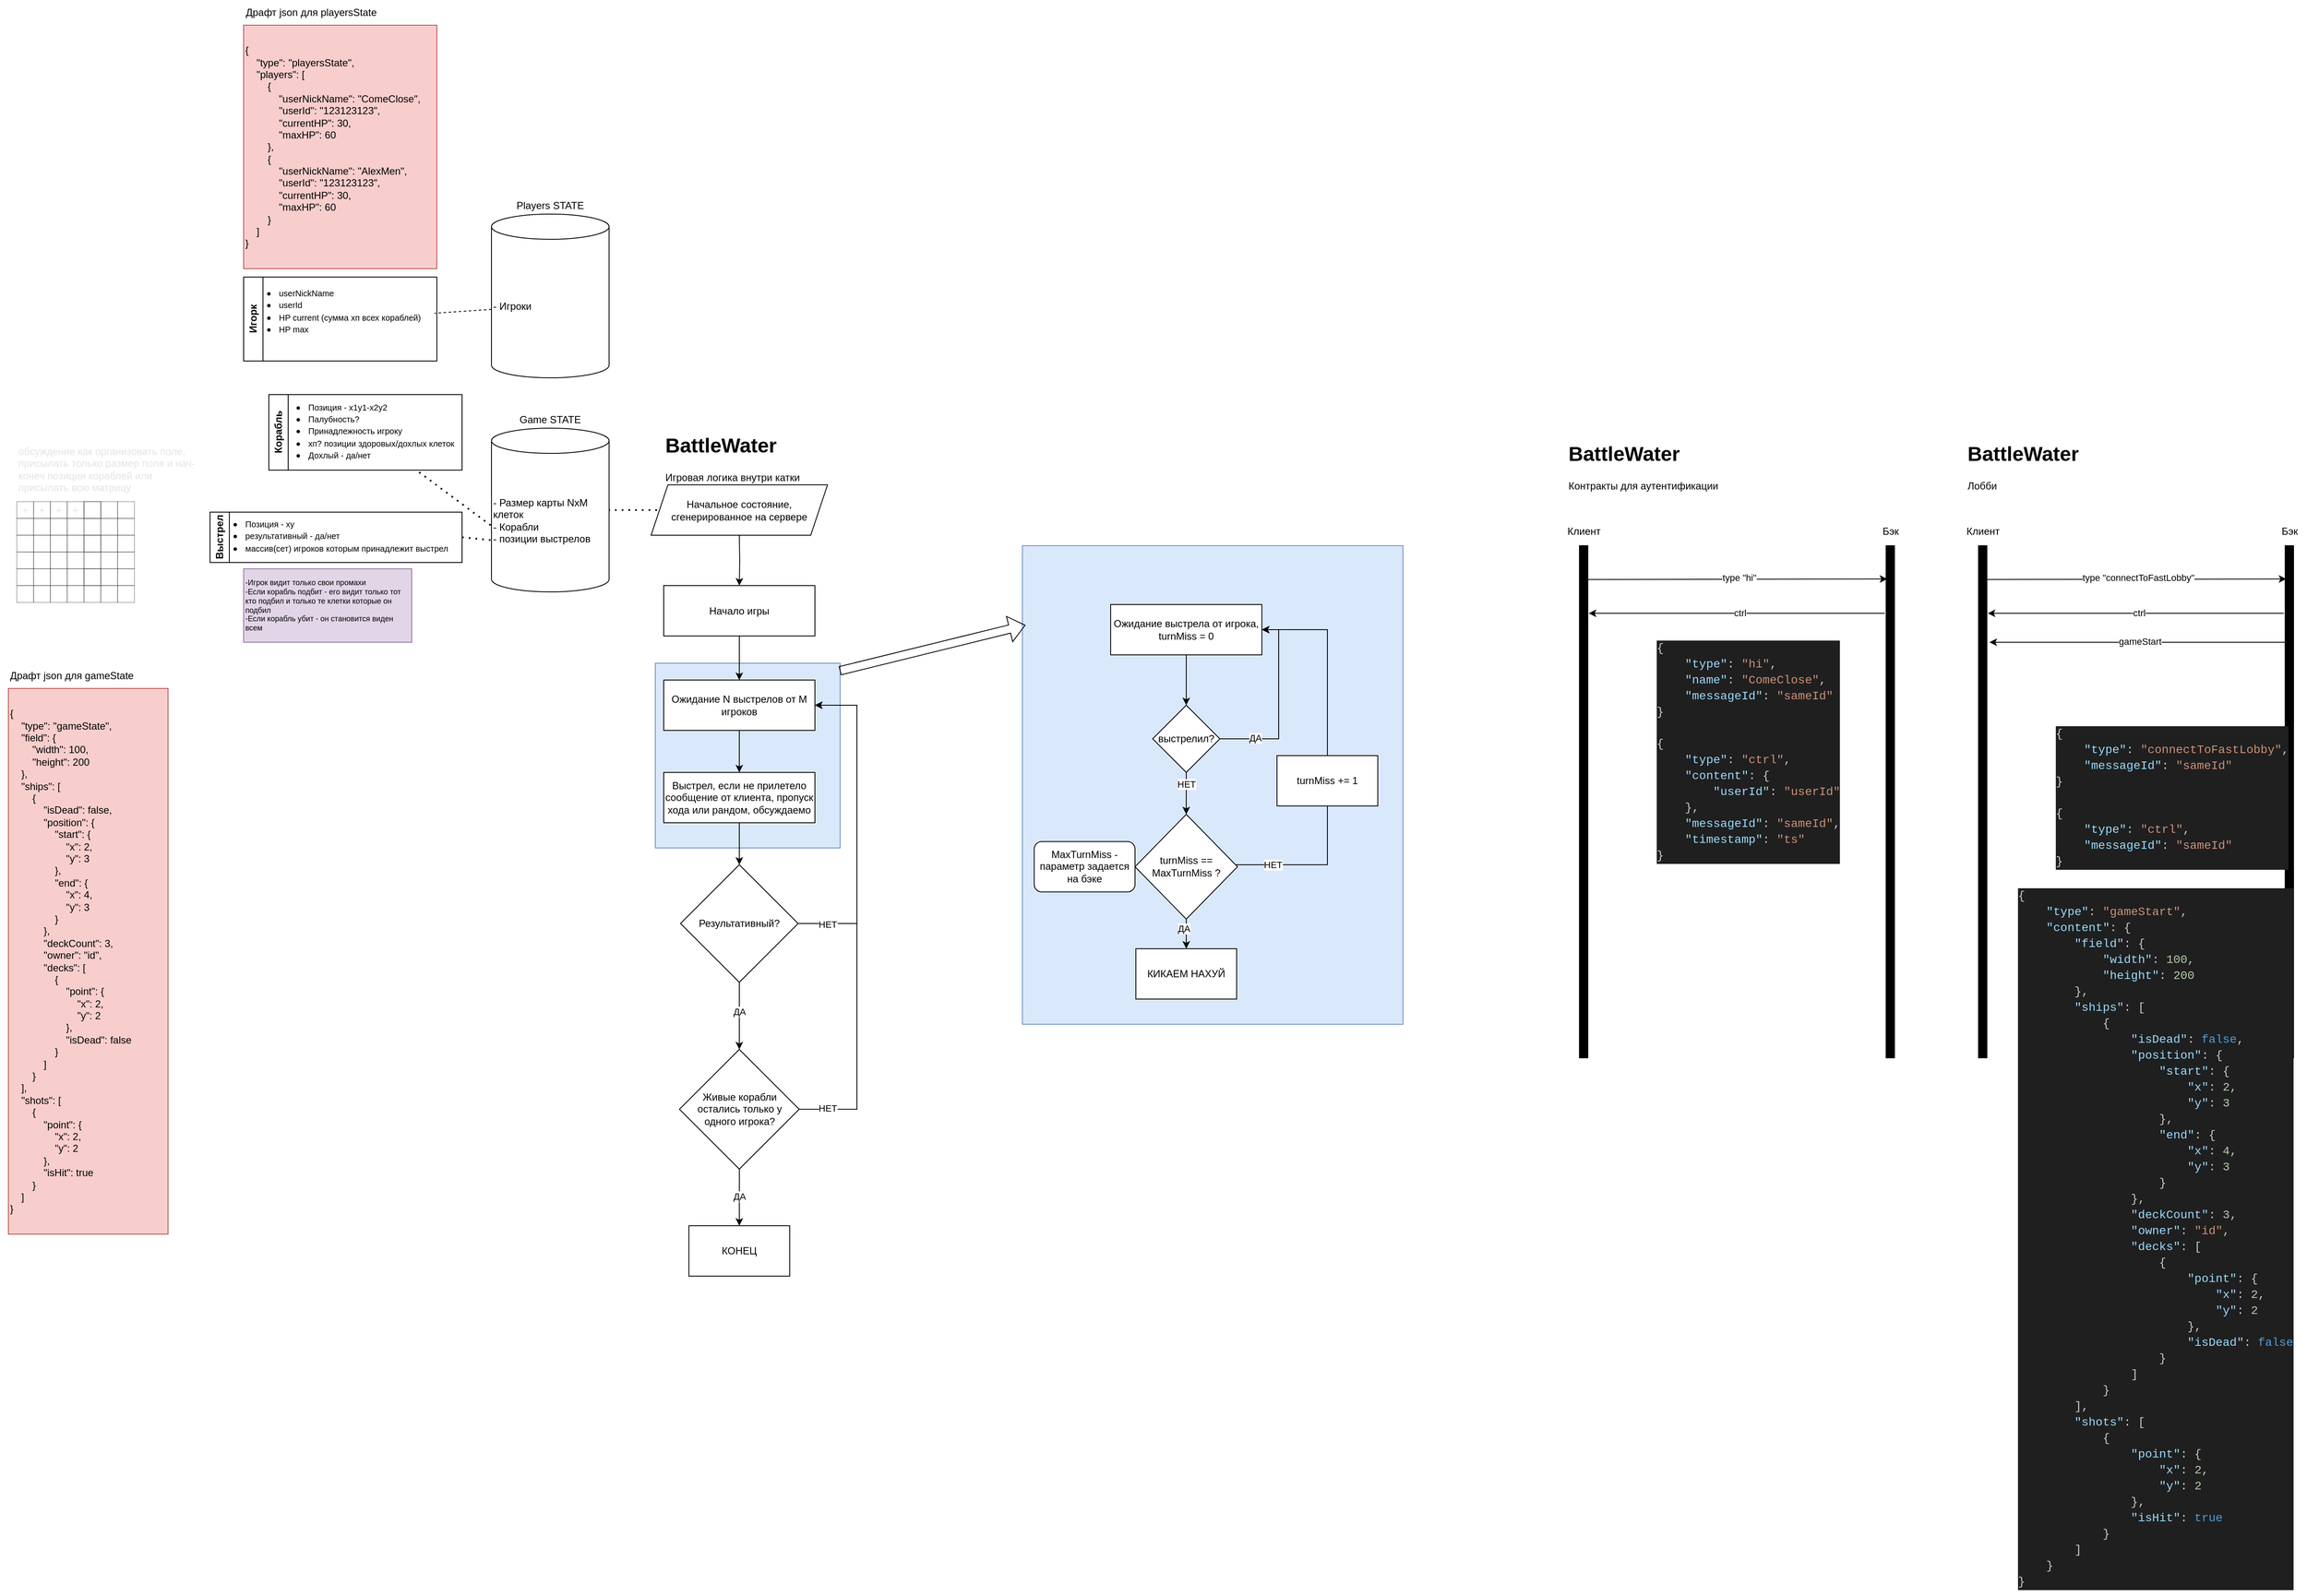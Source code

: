 <mxfile version="26.0.8">
  <diagram name="Страница — 1" id="KYhVzXA_JqChedGT6ZxI">
    <mxGraphModel dx="4128" dy="2407" grid="1" gridSize="10" guides="1" tooltips="1" connect="1" arrows="1" fold="1" page="1" pageScale="1" pageWidth="827" pageHeight="1169" math="0" shadow="0">
      <root>
        <mxCell id="0" />
        <mxCell id="1" parent="0" />
        <mxCell id="QbWSYiIUv1RwiBLjb3eN-40" value="" style="whiteSpace=wrap;html=1;aspect=fixed;fillColor=#dae8fc;strokeColor=#6c8ebf;" vertex="1" parent="1">
          <mxGeometry y="340" width="220" height="220" as="geometry" />
        </mxCell>
        <mxCell id="QbWSYiIUv1RwiBLjb3eN-12" style="edgeStyle=orthogonalEdgeStyle;rounded=0;orthogonalLoop=1;jettySize=auto;html=1;entryX=0.5;entryY=0;entryDx=0;entryDy=0;" edge="1" parent="1" target="QbWSYiIUv1RwiBLjb3eN-11">
          <mxGeometry relative="1" as="geometry">
            <mxPoint x="100" y="187.5" as="sourcePoint" />
          </mxGeometry>
        </mxCell>
        <mxCell id="PFv9AXi_Do-M4x5E7HLB-14" value="&lt;span style=&quot;background-color: transparent; color: light-dark(rgb(0, 0, 0), rgb(255, 255, 255));&quot;&gt;- Размер карты NxM клеток&lt;/span&gt;&lt;div&gt;- Корабли&lt;/div&gt;&lt;div&gt;- позиции выстрелов&lt;/div&gt;" style="shape=cylinder3;whiteSpace=wrap;html=1;boundedLbl=1;backgroundOutline=1;size=15;align=left;" parent="1" vertex="1">
          <mxGeometry x="-195" y="60" width="140" height="195" as="geometry" />
        </mxCell>
        <mxCell id="PFv9AXi_Do-M4x5E7HLB-15" value="" style="endArrow=none;dashed=1;html=1;dashPattern=1 3;strokeWidth=2;rounded=0;entryX=1;entryY=0.5;entryDx=0;entryDy=0;entryPerimeter=0;exitX=0;exitY=0.5;exitDx=0;exitDy=0;" parent="1" target="PFv9AXi_Do-M4x5E7HLB-14" edge="1">
          <mxGeometry width="50" height="50" relative="1" as="geometry">
            <mxPoint x="10" y="157.5" as="sourcePoint" />
            <mxPoint x="130" y="220" as="targetPoint" />
          </mxGeometry>
        </mxCell>
        <mxCell id="PFv9AXi_Do-M4x5E7HLB-16" value="+" style="rounded=0;whiteSpace=wrap;html=1;opacity=30;textOpacity=10;" parent="1" vertex="1">
          <mxGeometry x="-760" y="147.5" width="20" height="20" as="geometry" />
        </mxCell>
        <mxCell id="PFv9AXi_Do-M4x5E7HLB-17" value="+" style="rounded=0;whiteSpace=wrap;html=1;opacity=30;textOpacity=10;" parent="1" vertex="1">
          <mxGeometry x="-740" y="147.5" width="20" height="20" as="geometry" />
        </mxCell>
        <mxCell id="PFv9AXi_Do-M4x5E7HLB-18" value="+" style="rounded=0;whiteSpace=wrap;html=1;opacity=30;textOpacity=10;" parent="1" vertex="1">
          <mxGeometry x="-720" y="147.5" width="20" height="20" as="geometry" />
        </mxCell>
        <mxCell id="PFv9AXi_Do-M4x5E7HLB-19" value="+" style="rounded=0;whiteSpace=wrap;html=1;opacity=30;textOpacity=10;" parent="1" vertex="1">
          <mxGeometry x="-700" y="147.5" width="20" height="20" as="geometry" />
        </mxCell>
        <mxCell id="PFv9AXi_Do-M4x5E7HLB-20" value="" style="rounded=0;whiteSpace=wrap;html=1;opacity=30;textOpacity=10;" parent="1" vertex="1">
          <mxGeometry x="-680" y="147.5" width="20" height="20" as="geometry" />
        </mxCell>
        <mxCell id="PFv9AXi_Do-M4x5E7HLB-21" value="" style="rounded=0;whiteSpace=wrap;html=1;opacity=30;textOpacity=10;" parent="1" vertex="1">
          <mxGeometry x="-760" y="167.5" width="20" height="20" as="geometry" />
        </mxCell>
        <mxCell id="PFv9AXi_Do-M4x5E7HLB-22" value="" style="rounded=0;whiteSpace=wrap;html=1;opacity=30;textOpacity=10;" parent="1" vertex="1">
          <mxGeometry x="-740" y="167.5" width="20" height="20" as="geometry" />
        </mxCell>
        <mxCell id="PFv9AXi_Do-M4x5E7HLB-23" value="" style="rounded=0;whiteSpace=wrap;html=1;opacity=30;textOpacity=10;" parent="1" vertex="1">
          <mxGeometry x="-720" y="167.5" width="20" height="20" as="geometry" />
        </mxCell>
        <mxCell id="PFv9AXi_Do-M4x5E7HLB-24" value="" style="rounded=0;whiteSpace=wrap;html=1;opacity=30;textOpacity=10;" parent="1" vertex="1">
          <mxGeometry x="-700" y="167.5" width="20" height="20" as="geometry" />
        </mxCell>
        <mxCell id="PFv9AXi_Do-M4x5E7HLB-25" value="" style="rounded=0;whiteSpace=wrap;html=1;opacity=30;textOpacity=10;" parent="1" vertex="1">
          <mxGeometry x="-680" y="167.5" width="20" height="20" as="geometry" />
        </mxCell>
        <mxCell id="PFv9AXi_Do-M4x5E7HLB-26" value="" style="rounded=0;whiteSpace=wrap;html=1;opacity=30;textOpacity=10;" parent="1" vertex="1">
          <mxGeometry x="-660" y="147.5" width="20" height="20" as="geometry" />
        </mxCell>
        <mxCell id="PFv9AXi_Do-M4x5E7HLB-27" value="" style="rounded=0;whiteSpace=wrap;html=1;opacity=30;textOpacity=10;" parent="1" vertex="1">
          <mxGeometry x="-660" y="167.5" width="20" height="20" as="geometry" />
        </mxCell>
        <mxCell id="PFv9AXi_Do-M4x5E7HLB-28" value="" style="rounded=0;whiteSpace=wrap;html=1;opacity=30;textOpacity=10;" parent="1" vertex="1">
          <mxGeometry x="-640" y="147.5" width="20" height="20" as="geometry" />
        </mxCell>
        <mxCell id="PFv9AXi_Do-M4x5E7HLB-29" value="" style="rounded=0;whiteSpace=wrap;html=1;opacity=30;textOpacity=10;" parent="1" vertex="1">
          <mxGeometry x="-640" y="167.5" width="20" height="20" as="geometry" />
        </mxCell>
        <mxCell id="PFv9AXi_Do-M4x5E7HLB-30" value="" style="rounded=0;whiteSpace=wrap;html=1;opacity=30;textOpacity=10;" parent="1" vertex="1">
          <mxGeometry x="-680" y="147.5" width="20" height="20" as="geometry" />
        </mxCell>
        <mxCell id="PFv9AXi_Do-M4x5E7HLB-31" value="обсуждение как организовать поле, присылать только размер поля и нач-конеч позиции кораблей или присылать всю матрицу" style="text;html=1;align=left;verticalAlign=middle;whiteSpace=wrap;rounded=0;opacity=30;textOpacity=10;" parent="1" vertex="1">
          <mxGeometry x="-760" y="70" width="220" height="77.5" as="geometry" />
        </mxCell>
        <mxCell id="PFv9AXi_Do-M4x5E7HLB-32" value="" style="rounded=0;whiteSpace=wrap;html=1;opacity=30;textOpacity=10;" parent="1" vertex="1">
          <mxGeometry x="-760" y="187.5" width="20" height="20" as="geometry" />
        </mxCell>
        <mxCell id="PFv9AXi_Do-M4x5E7HLB-33" value="" style="rounded=0;whiteSpace=wrap;html=1;opacity=30;textOpacity=10;" parent="1" vertex="1">
          <mxGeometry x="-740" y="187.5" width="20" height="20" as="geometry" />
        </mxCell>
        <mxCell id="PFv9AXi_Do-M4x5E7HLB-34" value="" style="rounded=0;whiteSpace=wrap;html=1;opacity=30;textOpacity=10;" parent="1" vertex="1">
          <mxGeometry x="-720" y="187.5" width="20" height="20" as="geometry" />
        </mxCell>
        <mxCell id="PFv9AXi_Do-M4x5E7HLB-35" value="" style="rounded=0;whiteSpace=wrap;html=1;opacity=30;textOpacity=10;" parent="1" vertex="1">
          <mxGeometry x="-700" y="187.5" width="20" height="20" as="geometry" />
        </mxCell>
        <mxCell id="PFv9AXi_Do-M4x5E7HLB-36" value="" style="rounded=0;whiteSpace=wrap;html=1;opacity=30;textOpacity=10;" parent="1" vertex="1">
          <mxGeometry x="-680" y="187.5" width="20" height="20" as="geometry" />
        </mxCell>
        <mxCell id="PFv9AXi_Do-M4x5E7HLB-37" value="" style="rounded=0;whiteSpace=wrap;html=1;opacity=30;textOpacity=10;" parent="1" vertex="1">
          <mxGeometry x="-760" y="207.5" width="20" height="20" as="geometry" />
        </mxCell>
        <mxCell id="PFv9AXi_Do-M4x5E7HLB-38" value="" style="rounded=0;whiteSpace=wrap;html=1;opacity=30;textOpacity=10;" parent="1" vertex="1">
          <mxGeometry x="-740" y="207.5" width="20" height="20" as="geometry" />
        </mxCell>
        <mxCell id="PFv9AXi_Do-M4x5E7HLB-39" value="" style="rounded=0;whiteSpace=wrap;html=1;opacity=30;textOpacity=10;" parent="1" vertex="1">
          <mxGeometry x="-720" y="207.5" width="20" height="20" as="geometry" />
        </mxCell>
        <mxCell id="PFv9AXi_Do-M4x5E7HLB-40" value="" style="rounded=0;whiteSpace=wrap;html=1;opacity=30;textOpacity=10;" parent="1" vertex="1">
          <mxGeometry x="-700" y="207.5" width="20" height="20" as="geometry" />
        </mxCell>
        <mxCell id="PFv9AXi_Do-M4x5E7HLB-41" value="" style="rounded=0;whiteSpace=wrap;html=1;opacity=30;textOpacity=10;" parent="1" vertex="1">
          <mxGeometry x="-680" y="207.5" width="20" height="20" as="geometry" />
        </mxCell>
        <mxCell id="PFv9AXi_Do-M4x5E7HLB-42" value="" style="rounded=0;whiteSpace=wrap;html=1;opacity=30;textOpacity=10;" parent="1" vertex="1">
          <mxGeometry x="-660" y="187.5" width="20" height="20" as="geometry" />
        </mxCell>
        <mxCell id="PFv9AXi_Do-M4x5E7HLB-43" value="" style="rounded=0;whiteSpace=wrap;html=1;opacity=30;textOpacity=10;" parent="1" vertex="1">
          <mxGeometry x="-660" y="207.5" width="20" height="20" as="geometry" />
        </mxCell>
        <mxCell id="PFv9AXi_Do-M4x5E7HLB-44" value="" style="rounded=0;whiteSpace=wrap;html=1;opacity=30;textOpacity=10;" parent="1" vertex="1">
          <mxGeometry x="-640" y="187.5" width="20" height="20" as="geometry" />
        </mxCell>
        <mxCell id="PFv9AXi_Do-M4x5E7HLB-45" value="" style="rounded=0;whiteSpace=wrap;html=1;opacity=30;textOpacity=10;" parent="1" vertex="1">
          <mxGeometry x="-640" y="207.5" width="20" height="20" as="geometry" />
        </mxCell>
        <mxCell id="PFv9AXi_Do-M4x5E7HLB-46" value="" style="rounded=0;whiteSpace=wrap;html=1;opacity=30;textOpacity=10;" parent="1" vertex="1">
          <mxGeometry x="-680" y="187.5" width="20" height="20" as="geometry" />
        </mxCell>
        <mxCell id="PFv9AXi_Do-M4x5E7HLB-47" value="" style="rounded=0;whiteSpace=wrap;html=1;opacity=30;textOpacity=10;" parent="1" vertex="1">
          <mxGeometry x="-760" y="227.5" width="20" height="20" as="geometry" />
        </mxCell>
        <mxCell id="PFv9AXi_Do-M4x5E7HLB-48" value="" style="rounded=0;whiteSpace=wrap;html=1;opacity=30;textOpacity=10;" parent="1" vertex="1">
          <mxGeometry x="-740" y="227.5" width="20" height="20" as="geometry" />
        </mxCell>
        <mxCell id="PFv9AXi_Do-M4x5E7HLB-49" value="" style="rounded=0;whiteSpace=wrap;html=1;opacity=30;textOpacity=10;" parent="1" vertex="1">
          <mxGeometry x="-720" y="227.5" width="20" height="20" as="geometry" />
        </mxCell>
        <mxCell id="PFv9AXi_Do-M4x5E7HLB-50" value="" style="rounded=0;whiteSpace=wrap;html=1;opacity=30;textOpacity=10;" parent="1" vertex="1">
          <mxGeometry x="-700" y="227.5" width="20" height="20" as="geometry" />
        </mxCell>
        <mxCell id="PFv9AXi_Do-M4x5E7HLB-51" value="" style="rounded=0;whiteSpace=wrap;html=1;opacity=30;textOpacity=10;" parent="1" vertex="1">
          <mxGeometry x="-680" y="227.5" width="20" height="20" as="geometry" />
        </mxCell>
        <mxCell id="PFv9AXi_Do-M4x5E7HLB-52" value="" style="rounded=0;whiteSpace=wrap;html=1;opacity=30;textOpacity=10;" parent="1" vertex="1">
          <mxGeometry x="-760" y="247.5" width="20" height="20" as="geometry" />
        </mxCell>
        <mxCell id="PFv9AXi_Do-M4x5E7HLB-53" value="" style="rounded=0;whiteSpace=wrap;html=1;opacity=30;textOpacity=10;" parent="1" vertex="1">
          <mxGeometry x="-740" y="247.5" width="20" height="20" as="geometry" />
        </mxCell>
        <mxCell id="PFv9AXi_Do-M4x5E7HLB-54" value="" style="rounded=0;whiteSpace=wrap;html=1;opacity=30;textOpacity=10;" parent="1" vertex="1">
          <mxGeometry x="-720" y="247.5" width="20" height="20" as="geometry" />
        </mxCell>
        <mxCell id="PFv9AXi_Do-M4x5E7HLB-55" value="" style="rounded=0;whiteSpace=wrap;html=1;opacity=30;textOpacity=10;" parent="1" vertex="1">
          <mxGeometry x="-700" y="247.5" width="20" height="20" as="geometry" />
        </mxCell>
        <mxCell id="PFv9AXi_Do-M4x5E7HLB-56" value="" style="rounded=0;whiteSpace=wrap;html=1;opacity=30;textOpacity=10;" parent="1" vertex="1">
          <mxGeometry x="-680" y="247.5" width="20" height="20" as="geometry" />
        </mxCell>
        <mxCell id="PFv9AXi_Do-M4x5E7HLB-57" value="" style="rounded=0;whiteSpace=wrap;html=1;opacity=30;textOpacity=10;" parent="1" vertex="1">
          <mxGeometry x="-660" y="227.5" width="20" height="20" as="geometry" />
        </mxCell>
        <mxCell id="PFv9AXi_Do-M4x5E7HLB-58" value="" style="rounded=0;whiteSpace=wrap;html=1;opacity=30;textOpacity=10;" parent="1" vertex="1">
          <mxGeometry x="-660" y="247.5" width="20" height="20" as="geometry" />
        </mxCell>
        <mxCell id="PFv9AXi_Do-M4x5E7HLB-59" value="" style="rounded=0;whiteSpace=wrap;html=1;opacity=30;textOpacity=10;" parent="1" vertex="1">
          <mxGeometry x="-640" y="227.5" width="20" height="20" as="geometry" />
        </mxCell>
        <mxCell id="PFv9AXi_Do-M4x5E7HLB-60" value="" style="rounded=0;whiteSpace=wrap;html=1;opacity=30;textOpacity=10;" parent="1" vertex="1">
          <mxGeometry x="-640" y="247.5" width="20" height="20" as="geometry" />
        </mxCell>
        <mxCell id="PFv9AXi_Do-M4x5E7HLB-61" value="" style="rounded=0;whiteSpace=wrap;html=1;opacity=30;textOpacity=10;" parent="1" vertex="1">
          <mxGeometry x="-680" y="227.5" width="20" height="20" as="geometry" />
        </mxCell>
        <mxCell id="PFv9AXi_Do-M4x5E7HLB-63" value="Game STATE" style="text;html=1;align=center;verticalAlign=middle;whiteSpace=wrap;rounded=0;" parent="1" vertex="1">
          <mxGeometry x="-190" y="30" width="130" height="40" as="geometry" />
        </mxCell>
        <mxCell id="PFv9AXi_Do-M4x5E7HLB-64" value="" style="endArrow=none;dashed=1;html=1;dashPattern=1 3;strokeWidth=2;rounded=0;exitX=-0.007;exitY=0.593;exitDx=0;exitDy=0;exitPerimeter=0;" parent="1" source="PFv9AXi_Do-M4x5E7HLB-14" target="PFv9AXi_Do-M4x5E7HLB-65" edge="1">
          <mxGeometry width="50" height="50" relative="1" as="geometry">
            <mxPoint x="-200" y="180" as="sourcePoint" />
            <mxPoint x="-260" y="185" as="targetPoint" />
          </mxGeometry>
        </mxCell>
        <mxCell id="PFv9AXi_Do-M4x5E7HLB-65" value="Корабль" style="swimlane;horizontal=0;whiteSpace=wrap;html=1;" parent="1" vertex="1">
          <mxGeometry x="-460" y="20" width="230" height="90" as="geometry">
            <mxRectangle x="-490" y="50" width="40" height="80" as="alternateBounds" />
          </mxGeometry>
        </mxCell>
        <mxCell id="PFv9AXi_Do-M4x5E7HLB-66" value="&lt;ul&gt;&lt;li&gt;&lt;font style=&quot;font-size: 10px;&quot;&gt;Позиция - x1y1-x2y2&lt;/font&gt;&lt;/li&gt;&lt;li style=&quot;&quot;&gt;&lt;font style=&quot;font-size: 10px;&quot;&gt;Палубность?&lt;/font&gt;&lt;/li&gt;&lt;li style=&quot;&quot;&gt;&lt;font style=&quot;font-size: 10px;&quot;&gt;Принадлежность игроку&lt;/font&gt;&lt;/li&gt;&lt;li style=&quot;&quot;&gt;&lt;font style=&quot;font-size: 10px;&quot;&gt;хп? позиции здоровых/дохлых клеток&lt;/font&gt;&lt;/li&gt;&lt;li style=&quot;&quot;&gt;&lt;span style=&quot;font-size: 10px;&quot;&gt;Дохлый - да/нет&lt;/span&gt;&lt;/li&gt;&lt;/ul&gt;" style="text;html=1;align=left;verticalAlign=middle;resizable=0;points=[];autosize=1;strokeColor=none;fillColor=none;" parent="PFv9AXi_Do-M4x5E7HLB-65" vertex="1">
          <mxGeometry x="5" y="-12.5" width="240" height="110" as="geometry" />
        </mxCell>
        <mxCell id="PFv9AXi_Do-M4x5E7HLB-68" value="Выстрел" style="swimlane;horizontal=0;whiteSpace=wrap;html=1;" parent="1" vertex="1">
          <mxGeometry x="-530" y="160" width="300" height="60" as="geometry">
            <mxRectangle x="-490" y="160" width="40" height="80" as="alternateBounds" />
          </mxGeometry>
        </mxCell>
        <mxCell id="PFv9AXi_Do-M4x5E7HLB-69" value="&lt;ul&gt;&lt;li&gt;&lt;font style=&quot;font-size: 10px;&quot;&gt;Позиция - xy&lt;/font&gt;&lt;/li&gt;&lt;li style=&quot;&quot;&gt;&lt;span style=&quot;font-size: 10px;&quot;&gt;результативный - да/нет&lt;/span&gt;&lt;/li&gt;&lt;li style=&quot;&quot;&gt;&lt;span style=&quot;font-size: 10px;&quot;&gt;массив(сет) игроков которым принадлежит выстрел&lt;/span&gt;&lt;/li&gt;&lt;/ul&gt;" style="text;html=1;align=left;verticalAlign=middle;resizable=0;points=[];autosize=1;strokeColor=none;fillColor=none;" parent="PFv9AXi_Do-M4x5E7HLB-68" vertex="1">
          <mxGeometry y="-12.5" width="300" height="80" as="geometry" />
        </mxCell>
        <mxCell id="PFv9AXi_Do-M4x5E7HLB-70" value="" style="endArrow=none;dashed=1;html=1;dashPattern=1 3;strokeWidth=2;rounded=0;entryX=0.015;entryY=0.685;entryDx=0;entryDy=0;entryPerimeter=0;exitX=1;exitY=0.5;exitDx=0;exitDy=0;" parent="1" source="PFv9AXi_Do-M4x5E7HLB-68" target="PFv9AXi_Do-M4x5E7HLB-14" edge="1">
          <mxGeometry width="50" height="50" relative="1" as="geometry">
            <mxPoint x="-60" y="330" as="sourcePoint" />
            <mxPoint x="-10" y="280" as="targetPoint" />
          </mxGeometry>
        </mxCell>
        <mxCell id="PFv9AXi_Do-M4x5E7HLB-71" value="-Игрок видит только свои промахи&lt;div&gt;-Если корабль подбит - его видит только тот кто подбил и только те клетки которые он подбил&lt;/div&gt;&lt;div&gt;-Если корабль убит - он становится виден всем&lt;/div&gt;" style="text;html=1;align=left;verticalAlign=middle;whiteSpace=wrap;rounded=0;fontSize=9;fillColor=#e1d5e7;strokeColor=#9673a6;" parent="1" vertex="1">
          <mxGeometry x="-490" y="227.5" width="200" height="87.5" as="geometry" />
        </mxCell>
        <mxCell id="PFv9AXi_Do-M4x5E7HLB-73" value="&lt;div&gt;{&lt;/div&gt;&lt;div&gt;&amp;nbsp; &amp;nbsp; &quot;type&quot;: &quot;gameState&quot;,&lt;/div&gt;&lt;div&gt;&amp;nbsp; &amp;nbsp; &quot;field&quot;: {&lt;/div&gt;&lt;div&gt;&amp;nbsp; &amp;nbsp; &amp;nbsp; &amp;nbsp; &quot;width&quot;: 100,&lt;/div&gt;&lt;div&gt;&amp;nbsp; &amp;nbsp; &amp;nbsp; &amp;nbsp; &quot;height&quot;: 200&lt;/div&gt;&lt;div&gt;&amp;nbsp; &amp;nbsp; },&lt;/div&gt;&lt;div&gt;&amp;nbsp; &amp;nbsp; &quot;ships&quot;: [&lt;/div&gt;&lt;div&gt;&amp;nbsp; &amp;nbsp; &amp;nbsp; &amp;nbsp; {&lt;/div&gt;&lt;div&gt;&amp;nbsp; &amp;nbsp; &amp;nbsp; &amp;nbsp; &amp;nbsp; &amp;nbsp; &quot;isDead&quot;: false,&lt;/div&gt;&lt;div&gt;&amp;nbsp; &amp;nbsp; &amp;nbsp; &amp;nbsp; &amp;nbsp; &amp;nbsp; &quot;position&quot;: {&lt;/div&gt;&lt;div&gt;&amp;nbsp; &amp;nbsp; &amp;nbsp; &amp;nbsp; &amp;nbsp; &amp;nbsp; &amp;nbsp; &amp;nbsp; &quot;start&quot;: {&lt;/div&gt;&lt;div&gt;&amp;nbsp; &amp;nbsp; &amp;nbsp; &amp;nbsp; &amp;nbsp; &amp;nbsp; &amp;nbsp; &amp;nbsp; &amp;nbsp; &amp;nbsp; &quot;x&quot;: 2,&lt;/div&gt;&lt;div&gt;&amp;nbsp; &amp;nbsp; &amp;nbsp; &amp;nbsp; &amp;nbsp; &amp;nbsp; &amp;nbsp; &amp;nbsp; &amp;nbsp; &amp;nbsp; &quot;y&quot;: 3&lt;/div&gt;&lt;div&gt;&amp;nbsp; &amp;nbsp; &amp;nbsp; &amp;nbsp; &amp;nbsp; &amp;nbsp; &amp;nbsp; &amp;nbsp; },&lt;/div&gt;&lt;div&gt;&amp;nbsp; &amp;nbsp; &amp;nbsp; &amp;nbsp; &amp;nbsp; &amp;nbsp; &amp;nbsp; &amp;nbsp; &quot;end&quot;: {&lt;/div&gt;&lt;div&gt;&amp;nbsp; &amp;nbsp; &amp;nbsp; &amp;nbsp; &amp;nbsp; &amp;nbsp; &amp;nbsp; &amp;nbsp; &amp;nbsp; &amp;nbsp; &quot;x&quot;: 4,&lt;/div&gt;&lt;div&gt;&amp;nbsp; &amp;nbsp; &amp;nbsp; &amp;nbsp; &amp;nbsp; &amp;nbsp; &amp;nbsp; &amp;nbsp; &amp;nbsp; &amp;nbsp; &quot;y&quot;: 3&lt;/div&gt;&lt;div&gt;&amp;nbsp; &amp;nbsp; &amp;nbsp; &amp;nbsp; &amp;nbsp; &amp;nbsp; &amp;nbsp; &amp;nbsp; }&lt;/div&gt;&lt;div&gt;&amp;nbsp; &amp;nbsp; &amp;nbsp; &amp;nbsp; &amp;nbsp; &amp;nbsp; },&lt;/div&gt;&lt;div&gt;&amp;nbsp; &amp;nbsp; &amp;nbsp; &amp;nbsp; &amp;nbsp; &amp;nbsp; &quot;deckCount&quot;: 3,&lt;/div&gt;&lt;div&gt;&amp;nbsp; &amp;nbsp; &amp;nbsp; &amp;nbsp; &amp;nbsp; &amp;nbsp; &quot;owner&quot;: &quot;id&quot;,&lt;/div&gt;&lt;div&gt;&amp;nbsp; &amp;nbsp; &amp;nbsp; &amp;nbsp; &amp;nbsp; &amp;nbsp; &quot;decks&quot;: [&lt;/div&gt;&lt;div&gt;&amp;nbsp; &amp;nbsp; &amp;nbsp; &amp;nbsp; &amp;nbsp; &amp;nbsp; &amp;nbsp; &amp;nbsp; {&lt;/div&gt;&lt;div&gt;&amp;nbsp; &amp;nbsp; &amp;nbsp; &amp;nbsp; &amp;nbsp; &amp;nbsp; &amp;nbsp; &amp;nbsp; &amp;nbsp; &amp;nbsp; &quot;point&quot;: {&lt;/div&gt;&lt;div&gt;&amp;nbsp; &amp;nbsp; &amp;nbsp; &amp;nbsp; &amp;nbsp; &amp;nbsp; &amp;nbsp; &amp;nbsp; &amp;nbsp; &amp;nbsp; &amp;nbsp; &amp;nbsp; &quot;x&quot;: 2,&lt;/div&gt;&lt;div&gt;&amp;nbsp; &amp;nbsp; &amp;nbsp; &amp;nbsp; &amp;nbsp; &amp;nbsp; &amp;nbsp; &amp;nbsp; &amp;nbsp; &amp;nbsp; &amp;nbsp; &amp;nbsp; &quot;y&quot;: 2&lt;/div&gt;&lt;div&gt;&amp;nbsp; &amp;nbsp; &amp;nbsp; &amp;nbsp; &amp;nbsp; &amp;nbsp; &amp;nbsp; &amp;nbsp; &amp;nbsp; &amp;nbsp; },&lt;/div&gt;&lt;div&gt;&amp;nbsp; &amp;nbsp; &amp;nbsp; &amp;nbsp; &amp;nbsp; &amp;nbsp; &amp;nbsp; &amp;nbsp; &amp;nbsp; &amp;nbsp; &quot;isDead&quot;: false&lt;/div&gt;&lt;div&gt;&amp;nbsp; &amp;nbsp; &amp;nbsp; &amp;nbsp; &amp;nbsp; &amp;nbsp; &amp;nbsp; &amp;nbsp; }&lt;/div&gt;&lt;div&gt;&amp;nbsp; &amp;nbsp; &amp;nbsp; &amp;nbsp; &amp;nbsp; &amp;nbsp; ]&lt;/div&gt;&lt;div&gt;&amp;nbsp; &amp;nbsp; &amp;nbsp; &amp;nbsp; }&lt;/div&gt;&lt;div&gt;&amp;nbsp; &amp;nbsp; ],&lt;/div&gt;&lt;div&gt;&amp;nbsp; &amp;nbsp; &quot;shots&quot;: [&lt;/div&gt;&lt;div&gt;&amp;nbsp; &amp;nbsp; &amp;nbsp; &amp;nbsp; {&lt;/div&gt;&lt;div&gt;&amp;nbsp; &amp;nbsp; &amp;nbsp; &amp;nbsp; &amp;nbsp; &amp;nbsp; &quot;point&quot;: {&lt;/div&gt;&lt;div&gt;&amp;nbsp; &amp;nbsp; &amp;nbsp; &amp;nbsp; &amp;nbsp; &amp;nbsp; &amp;nbsp; &amp;nbsp; &quot;x&quot;: 2,&lt;/div&gt;&lt;div&gt;&amp;nbsp; &amp;nbsp; &amp;nbsp; &amp;nbsp; &amp;nbsp; &amp;nbsp; &amp;nbsp; &amp;nbsp; &quot;y&quot;: 2&lt;/div&gt;&lt;div&gt;&amp;nbsp; &amp;nbsp; &amp;nbsp; &amp;nbsp; &amp;nbsp; &amp;nbsp; },&lt;/div&gt;&lt;div&gt;&amp;nbsp; &amp;nbsp; &amp;nbsp; &amp;nbsp; &amp;nbsp; &amp;nbsp; &quot;isHit&quot;: true&lt;/div&gt;&lt;div&gt;&amp;nbsp; &amp;nbsp; &amp;nbsp; &amp;nbsp; }&lt;/div&gt;&lt;div&gt;&amp;nbsp; &amp;nbsp; ]&lt;/div&gt;&lt;div&gt;}&lt;/div&gt;" style="text;html=1;align=left;verticalAlign=middle;whiteSpace=wrap;rounded=0;fillColor=#f8cecc;strokeColor=#b85450;" parent="1" vertex="1">
          <mxGeometry x="-770" y="370" width="190" height="650" as="geometry" />
        </mxCell>
        <mxCell id="PFv9AXi_Do-M4x5E7HLB-74" value="Драфт json для gameState" style="text;html=1;align=center;verticalAlign=middle;resizable=0;points=[];autosize=1;strokeColor=none;fillColor=none;" parent="1" vertex="1">
          <mxGeometry x="-780" y="340" width="170" height="30" as="geometry" />
        </mxCell>
        <mxCell id="PFv9AXi_Do-M4x5E7HLB-75" value="&lt;h1 style=&quot;margin-top: 0px;&quot;&gt;BattleWater&lt;/h1&gt;&lt;p&gt;Игровая логика внутри катки&lt;/p&gt;" style="text;html=1;whiteSpace=wrap;overflow=hidden;rounded=0;" parent="1" vertex="1">
          <mxGeometry x="10" y="60" width="180" height="70" as="geometry" />
        </mxCell>
        <mxCell id="QbWSYiIUv1RwiBLjb3eN-1" value="- Игроки" style="shape=cylinder3;whiteSpace=wrap;html=1;boundedLbl=1;backgroundOutline=1;size=15;align=left;" vertex="1" parent="1">
          <mxGeometry x="-195" y="-195" width="140" height="195" as="geometry" />
        </mxCell>
        <mxCell id="QbWSYiIUv1RwiBLjb3eN-2" value="Players STATE" style="text;html=1;align=center;verticalAlign=middle;whiteSpace=wrap;rounded=0;" vertex="1" parent="1">
          <mxGeometry x="-190" y="-225" width="130" height="40" as="geometry" />
        </mxCell>
        <mxCell id="QbWSYiIUv1RwiBLjb3eN-4" value="Игорк" style="swimlane;horizontal=0;whiteSpace=wrap;html=1;" vertex="1" parent="1">
          <mxGeometry x="-490" y="-120" width="230" height="100" as="geometry">
            <mxRectangle x="-490" y="50" width="40" height="80" as="alternateBounds" />
          </mxGeometry>
        </mxCell>
        <mxCell id="QbWSYiIUv1RwiBLjb3eN-5" value="&lt;ul&gt;&lt;li&gt;&lt;span style=&quot;font-size: 10px;&quot;&gt;userNickName&lt;/span&gt;&lt;/li&gt;&lt;li style=&quot;&quot;&gt;&lt;span style=&quot;font-size: 10px;&quot;&gt;userId&lt;/span&gt;&lt;/li&gt;&lt;li&gt;&lt;span style=&quot;font-size: 10px;&quot;&gt;HP current (сумма хп всех кораблей)&lt;/span&gt;&lt;/li&gt;&lt;li&gt;&lt;span style=&quot;font-size: 10px;&quot;&gt;HP max&lt;/span&gt;&lt;/li&gt;&lt;/ul&gt;" style="text;html=1;align=left;verticalAlign=middle;resizable=0;points=[];autosize=1;strokeColor=none;fillColor=none;" vertex="1" parent="QbWSYiIUv1RwiBLjb3eN-4">
          <mxGeometry y="-10" width="230" height="100" as="geometry" />
        </mxCell>
        <mxCell id="QbWSYiIUv1RwiBLjb3eN-7" value="" style="endArrow=none;dashed=1;html=1;rounded=0;exitX=-0.001;exitY=0.582;exitDx=0;exitDy=0;exitPerimeter=0;entryX=0.988;entryY=0.531;entryDx=0;entryDy=0;entryPerimeter=0;" edge="1" parent="1" source="QbWSYiIUv1RwiBLjb3eN-1" target="QbWSYiIUv1RwiBLjb3eN-5">
          <mxGeometry width="50" height="50" relative="1" as="geometry">
            <mxPoint x="-280" y="-50" as="sourcePoint" />
            <mxPoint x="-230" y="-100" as="targetPoint" />
          </mxGeometry>
        </mxCell>
        <mxCell id="QbWSYiIUv1RwiBLjb3eN-9" value="&lt;div&gt;{&lt;/div&gt;&lt;div&gt;&amp;nbsp; &amp;nbsp; &quot;type&quot;: &quot;playersState&quot;,&lt;/div&gt;&lt;div&gt;&amp;nbsp; &amp;nbsp; &quot;players&quot;: [&lt;/div&gt;&lt;div&gt;&amp;nbsp; &amp;nbsp; &amp;nbsp; &amp;nbsp; {&lt;/div&gt;&lt;div&gt;&amp;nbsp; &amp;nbsp; &amp;nbsp; &amp;nbsp; &amp;nbsp; &amp;nbsp; &quot;userNickName&quot;: &quot;ComeClose&quot;,&lt;/div&gt;&lt;div&gt;&amp;nbsp; &amp;nbsp; &amp;nbsp; &amp;nbsp; &amp;nbsp; &amp;nbsp; &quot;userId&quot;: &quot;123123123&quot;,&lt;/div&gt;&lt;div&gt;&amp;nbsp; &amp;nbsp; &amp;nbsp; &amp;nbsp; &amp;nbsp; &amp;nbsp; &quot;currentHP&quot;: 30,&lt;/div&gt;&lt;div&gt;&amp;nbsp; &amp;nbsp; &amp;nbsp; &amp;nbsp; &amp;nbsp; &amp;nbsp; &quot;maxHP&quot;: 60&lt;/div&gt;&lt;div&gt;&amp;nbsp; &amp;nbsp; &amp;nbsp; &amp;nbsp; },&lt;/div&gt;&lt;div&gt;&amp;nbsp; &amp;nbsp; &amp;nbsp; &amp;nbsp; {&lt;/div&gt;&lt;div&gt;&amp;nbsp; &amp;nbsp; &amp;nbsp; &amp;nbsp; &amp;nbsp; &amp;nbsp; &quot;userNickName&quot;: &quot;AlexMen&quot;,&lt;/div&gt;&lt;div&gt;&amp;nbsp; &amp;nbsp; &amp;nbsp; &amp;nbsp; &amp;nbsp; &amp;nbsp; &quot;userId&quot;: &quot;123123123&quot;,&lt;/div&gt;&lt;div&gt;&amp;nbsp; &amp;nbsp; &amp;nbsp; &amp;nbsp; &amp;nbsp; &amp;nbsp; &quot;currentHP&quot;: 30,&lt;/div&gt;&lt;div&gt;&amp;nbsp; &amp;nbsp; &amp;nbsp; &amp;nbsp; &amp;nbsp; &amp;nbsp; &quot;maxHP&quot;: 60&lt;/div&gt;&lt;div&gt;&amp;nbsp; &amp;nbsp; &amp;nbsp; &amp;nbsp; }&lt;/div&gt;&lt;div&gt;&amp;nbsp; &amp;nbsp; ]&lt;/div&gt;&lt;div&gt;}&lt;/div&gt;" style="text;html=1;align=left;verticalAlign=middle;whiteSpace=wrap;rounded=0;fillColor=#f8cecc;strokeColor=#b85450;" vertex="1" parent="1">
          <mxGeometry x="-490" y="-420" width="230" height="290" as="geometry" />
        </mxCell>
        <mxCell id="QbWSYiIUv1RwiBLjb3eN-10" value="Драфт json для playersState" style="text;html=1;align=center;verticalAlign=middle;resizable=0;points=[];autosize=1;strokeColor=none;fillColor=none;" vertex="1" parent="1">
          <mxGeometry x="-500" y="-450" width="180" height="30" as="geometry" />
        </mxCell>
        <mxCell id="QbWSYiIUv1RwiBLjb3eN-14" style="edgeStyle=orthogonalEdgeStyle;rounded=0;orthogonalLoop=1;jettySize=auto;html=1;entryX=0.5;entryY=0;entryDx=0;entryDy=0;" edge="1" parent="1" source="QbWSYiIUv1RwiBLjb3eN-11">
          <mxGeometry relative="1" as="geometry">
            <mxPoint x="100" y="360" as="targetPoint" />
          </mxGeometry>
        </mxCell>
        <mxCell id="QbWSYiIUv1RwiBLjb3eN-11" value="Начало игры" style="rounded=0;whiteSpace=wrap;html=1;" vertex="1" parent="1">
          <mxGeometry x="10" y="247.5" width="180" height="60" as="geometry" />
        </mxCell>
        <mxCell id="QbWSYiIUv1RwiBLjb3eN-18" style="edgeStyle=orthogonalEdgeStyle;rounded=0;orthogonalLoop=1;jettySize=auto;html=1;" edge="1" parent="1" source="QbWSYiIUv1RwiBLjb3eN-15" target="QbWSYiIUv1RwiBLjb3eN-17">
          <mxGeometry relative="1" as="geometry" />
        </mxCell>
        <mxCell id="QbWSYiIUv1RwiBLjb3eN-15" value="Ожидание N выстрелов от M игроков" style="rounded=0;whiteSpace=wrap;html=1;" vertex="1" parent="1">
          <mxGeometry x="10" y="360" width="180" height="60" as="geometry" />
        </mxCell>
        <mxCell id="QbWSYiIUv1RwiBLjb3eN-21" style="edgeStyle=orthogonalEdgeStyle;rounded=0;orthogonalLoop=1;jettySize=auto;html=1;" edge="1" parent="1" source="QbWSYiIUv1RwiBLjb3eN-22">
          <mxGeometry relative="1" as="geometry">
            <mxPoint x="100" y="690" as="targetPoint" />
          </mxGeometry>
        </mxCell>
        <mxCell id="QbWSYiIUv1RwiBLjb3eN-17" value="Выстрел, если не прилетело сообщение от клиента, пропуск хода или рандом, обсуждаемо" style="rounded=0;whiteSpace=wrap;html=1;" vertex="1" parent="1">
          <mxGeometry x="10" y="470" width="180" height="60" as="geometry" />
        </mxCell>
        <mxCell id="QbWSYiIUv1RwiBLjb3eN-23" style="edgeStyle=orthogonalEdgeStyle;rounded=0;orthogonalLoop=1;jettySize=auto;html=1;entryX=1;entryY=0.5;entryDx=0;entryDy=0;exitX=1;exitY=0.5;exitDx=0;exitDy=0;" edge="1" parent="1" source="QbWSYiIUv1RwiBLjb3eN-22">
          <mxGeometry relative="1" as="geometry">
            <mxPoint x="190" y="390" as="targetPoint" />
            <Array as="points">
              <mxPoint x="240" y="650" />
              <mxPoint x="240" y="390" />
            </Array>
          </mxGeometry>
        </mxCell>
        <mxCell id="QbWSYiIUv1RwiBLjb3eN-24" value="НЕТ" style="edgeLabel;html=1;align=center;verticalAlign=middle;resizable=0;points=[];" vertex="1" connectable="0" parent="QbWSYiIUv1RwiBLjb3eN-23">
          <mxGeometry x="0.38" y="-2" relative="1" as="geometry">
            <mxPoint x="-37" y="193" as="offset" />
          </mxGeometry>
        </mxCell>
        <mxCell id="QbWSYiIUv1RwiBLjb3eN-26" style="edgeStyle=orthogonalEdgeStyle;rounded=0;orthogonalLoop=1;jettySize=auto;html=1;exitX=0.5;exitY=1;exitDx=0;exitDy=0;" edge="1" parent="1" source="QbWSYiIUv1RwiBLjb3eN-22">
          <mxGeometry relative="1" as="geometry">
            <mxPoint x="100" y="800" as="targetPoint" />
          </mxGeometry>
        </mxCell>
        <mxCell id="QbWSYiIUv1RwiBLjb3eN-27" value="ДА" style="edgeLabel;html=1;align=center;verticalAlign=middle;resizable=0;points=[];" vertex="1" connectable="0" parent="QbWSYiIUv1RwiBLjb3eN-26">
          <mxGeometry x="-0.295" relative="1" as="geometry">
            <mxPoint y="6" as="offset" />
          </mxGeometry>
        </mxCell>
        <mxCell id="QbWSYiIUv1RwiBLjb3eN-30" style="edgeStyle=orthogonalEdgeStyle;rounded=0;orthogonalLoop=1;jettySize=auto;html=1;exitX=1;exitY=0.5;exitDx=0;exitDy=0;entryX=1;entryY=0.5;entryDx=0;entryDy=0;" edge="1" parent="1" source="QbWSYiIUv1RwiBLjb3eN-29">
          <mxGeometry relative="1" as="geometry">
            <mxPoint x="190" y="390" as="targetPoint" />
            <Array as="points">
              <mxPoint x="240" y="871" />
              <mxPoint x="240" y="390" />
            </Array>
          </mxGeometry>
        </mxCell>
        <mxCell id="QbWSYiIUv1RwiBLjb3eN-31" value="НЕТ" style="edgeLabel;html=1;align=center;verticalAlign=middle;resizable=0;points=[];" vertex="1" connectable="0" parent="QbWSYiIUv1RwiBLjb3eN-30">
          <mxGeometry x="-0.674" relative="1" as="geometry">
            <mxPoint x="-35" y="28" as="offset" />
          </mxGeometry>
        </mxCell>
        <mxCell id="QbWSYiIUv1RwiBLjb3eN-33" style="edgeStyle=orthogonalEdgeStyle;rounded=0;orthogonalLoop=1;jettySize=auto;html=1;" edge="1" parent="1" source="QbWSYiIUv1RwiBLjb3eN-29">
          <mxGeometry relative="1" as="geometry">
            <mxPoint x="100" y="1010" as="targetPoint" />
          </mxGeometry>
        </mxCell>
        <mxCell id="QbWSYiIUv1RwiBLjb3eN-34" value="ДА" style="edgeLabel;html=1;align=center;verticalAlign=middle;resizable=0;points=[];" vertex="1" connectable="0" parent="QbWSYiIUv1RwiBLjb3eN-33">
          <mxGeometry x="-0.049" relative="1" as="geometry">
            <mxPoint as="offset" />
          </mxGeometry>
        </mxCell>
        <mxCell id="QbWSYiIUv1RwiBLjb3eN-29" value="Живые корабли остались только у одного игрока?" style="rhombus;whiteSpace=wrap;html=1;" vertex="1" parent="1">
          <mxGeometry x="28.75" y="800" width="142.5" height="142.5" as="geometry" />
        </mxCell>
        <mxCell id="QbWSYiIUv1RwiBLjb3eN-32" value="КОНЕЦ" style="rounded=0;whiteSpace=wrap;html=1;" vertex="1" parent="1">
          <mxGeometry x="40" y="1010" width="120" height="60" as="geometry" />
        </mxCell>
        <mxCell id="QbWSYiIUv1RwiBLjb3eN-35" value="Начальное состояние, сгенерированное на сервере" style="shape=parallelogram;perimeter=parallelogramPerimeter;whiteSpace=wrap;html=1;fixedSize=1;" vertex="1" parent="1">
          <mxGeometry x="-5" y="127.5" width="210" height="60" as="geometry" />
        </mxCell>
        <mxCell id="QbWSYiIUv1RwiBLjb3eN-37" value="" style="edgeStyle=orthogonalEdgeStyle;rounded=0;orthogonalLoop=1;jettySize=auto;html=1;" edge="1" parent="1" source="QbWSYiIUv1RwiBLjb3eN-17" target="QbWSYiIUv1RwiBLjb3eN-22">
          <mxGeometry relative="1" as="geometry">
            <mxPoint x="100" y="530" as="sourcePoint" />
            <mxPoint x="100" y="690" as="targetPoint" />
          </mxGeometry>
        </mxCell>
        <mxCell id="QbWSYiIUv1RwiBLjb3eN-22" value="Результативный?" style="rhombus;whiteSpace=wrap;html=1;" vertex="1" parent="1">
          <mxGeometry x="30" y="580" width="140" height="140" as="geometry" />
        </mxCell>
        <mxCell id="QbWSYiIUv1RwiBLjb3eN-43" value="" style="rounded=0;whiteSpace=wrap;html=1;fillColor=#dae8fc;strokeColor=#6c8ebf;" vertex="1" parent="1">
          <mxGeometry x="437" y="200" width="453" height="570" as="geometry" />
        </mxCell>
        <mxCell id="QbWSYiIUv1RwiBLjb3eN-44" value="" style="shape=flexArrow;endArrow=classic;html=1;rounded=0;entryX=0.008;entryY=0.166;entryDx=0;entryDy=0;entryPerimeter=0;exitX=0.998;exitY=0.041;exitDx=0;exitDy=0;exitPerimeter=0;" edge="1" parent="1" source="QbWSYiIUv1RwiBLjb3eN-40" target="QbWSYiIUv1RwiBLjb3eN-43">
          <mxGeometry width="50" height="50" relative="1" as="geometry">
            <mxPoint x="150" y="540" as="sourcePoint" />
            <mxPoint x="200" y="490" as="targetPoint" />
          </mxGeometry>
        </mxCell>
        <mxCell id="QbWSYiIUv1RwiBLjb3eN-47" style="edgeStyle=orthogonalEdgeStyle;rounded=0;orthogonalLoop=1;jettySize=auto;html=1;" edge="1" parent="1" source="QbWSYiIUv1RwiBLjb3eN-45" target="QbWSYiIUv1RwiBLjb3eN-46">
          <mxGeometry relative="1" as="geometry" />
        </mxCell>
        <mxCell id="QbWSYiIUv1RwiBLjb3eN-45" value="Ожидание выстрела от игрока,&lt;div&gt;turnMiss = 0&lt;/div&gt;" style="rounded=0;whiteSpace=wrap;html=1;" vertex="1" parent="1">
          <mxGeometry x="542" y="270" width="180" height="60" as="geometry" />
        </mxCell>
        <mxCell id="QbWSYiIUv1RwiBLjb3eN-52" style="edgeStyle=orthogonalEdgeStyle;rounded=0;orthogonalLoop=1;jettySize=auto;html=1;" edge="1" parent="1" source="QbWSYiIUv1RwiBLjb3eN-46" target="QbWSYiIUv1RwiBLjb3eN-49">
          <mxGeometry relative="1" as="geometry" />
        </mxCell>
        <mxCell id="QbWSYiIUv1RwiBLjb3eN-60" value="НЕТ" style="edgeLabel;html=1;align=center;verticalAlign=middle;resizable=0;points=[];" vertex="1" connectable="0" parent="QbWSYiIUv1RwiBLjb3eN-52">
          <mxGeometry x="-0.448" relative="1" as="geometry">
            <mxPoint as="offset" />
          </mxGeometry>
        </mxCell>
        <mxCell id="QbWSYiIUv1RwiBLjb3eN-56" style="edgeStyle=orthogonalEdgeStyle;rounded=0;orthogonalLoop=1;jettySize=auto;html=1;entryX=1;entryY=0.5;entryDx=0;entryDy=0;" edge="1" parent="1" source="QbWSYiIUv1RwiBLjb3eN-46" target="QbWSYiIUv1RwiBLjb3eN-45">
          <mxGeometry relative="1" as="geometry">
            <Array as="points">
              <mxPoint x="742" y="430" />
              <mxPoint x="742" y="300" />
            </Array>
          </mxGeometry>
        </mxCell>
        <mxCell id="QbWSYiIUv1RwiBLjb3eN-57" value="ДА" style="edgeLabel;html=1;align=center;verticalAlign=middle;resizable=0;points=[];" vertex="1" connectable="0" parent="QbWSYiIUv1RwiBLjb3eN-56">
          <mxGeometry x="-0.624" y="1" relative="1" as="geometry">
            <mxPoint as="offset" />
          </mxGeometry>
        </mxCell>
        <mxCell id="QbWSYiIUv1RwiBLjb3eN-46" value="выстрелил?" style="rhombus;whiteSpace=wrap;html=1;" vertex="1" parent="1">
          <mxGeometry x="592" y="390" width="80" height="80" as="geometry" />
        </mxCell>
        <mxCell id="QbWSYiIUv1RwiBLjb3eN-54" style="edgeStyle=orthogonalEdgeStyle;rounded=0;orthogonalLoop=1;jettySize=auto;html=1;" edge="1" parent="1" source="QbWSYiIUv1RwiBLjb3eN-49" target="QbWSYiIUv1RwiBLjb3eN-53">
          <mxGeometry relative="1" as="geometry" />
        </mxCell>
        <mxCell id="QbWSYiIUv1RwiBLjb3eN-61" value="ДА" style="edgeLabel;html=1;align=center;verticalAlign=middle;resizable=0;points=[];" vertex="1" connectable="0" parent="QbWSYiIUv1RwiBLjb3eN-54">
          <mxGeometry x="-0.533" y="-3" relative="1" as="geometry">
            <mxPoint as="offset" />
          </mxGeometry>
        </mxCell>
        <mxCell id="QbWSYiIUv1RwiBLjb3eN-58" style="edgeStyle=orthogonalEdgeStyle;rounded=0;orthogonalLoop=1;jettySize=auto;html=1;entryX=1;entryY=0.5;entryDx=0;entryDy=0;" edge="1" parent="1" source="QbWSYiIUv1RwiBLjb3eN-49" target="QbWSYiIUv1RwiBLjb3eN-45">
          <mxGeometry relative="1" as="geometry">
            <Array as="points">
              <mxPoint x="800" y="580" />
              <mxPoint x="800" y="300" />
            </Array>
          </mxGeometry>
        </mxCell>
        <mxCell id="QbWSYiIUv1RwiBLjb3eN-59" value="НЕТ" style="edgeLabel;html=1;align=center;verticalAlign=middle;resizable=0;points=[];" vertex="1" connectable="0" parent="QbWSYiIUv1RwiBLjb3eN-58">
          <mxGeometry x="-0.787" relative="1" as="geometry">
            <mxPoint x="-6" as="offset" />
          </mxGeometry>
        </mxCell>
        <mxCell id="QbWSYiIUv1RwiBLjb3eN-49" value="turnMiss == MaxTurnMiss ?" style="rhombus;whiteSpace=wrap;html=1;" vertex="1" parent="1">
          <mxGeometry x="571" y="520" width="122" height="124.77" as="geometry" />
        </mxCell>
        <mxCell id="QbWSYiIUv1RwiBLjb3eN-50" value="MaxTurnMiss - параметр задается на бэке" style="rounded=1;whiteSpace=wrap;html=1;" vertex="1" parent="1">
          <mxGeometry x="451" y="552.38" width="120" height="60" as="geometry" />
        </mxCell>
        <mxCell id="QbWSYiIUv1RwiBLjb3eN-53" value="КИКАЕМ НАХУЙ" style="rounded=0;whiteSpace=wrap;html=1;" vertex="1" parent="1">
          <mxGeometry x="572" y="680" width="120" height="60" as="geometry" />
        </mxCell>
        <mxCell id="QbWSYiIUv1RwiBLjb3eN-63" value="turnMiss += 1" style="rounded=0;whiteSpace=wrap;html=1;" vertex="1" parent="1">
          <mxGeometry x="740" y="450" width="120" height="60" as="geometry" />
        </mxCell>
        <mxCell id="QbWSYiIUv1RwiBLjb3eN-66" value="&lt;h1 style=&quot;margin-top: 0px;&quot;&gt;BattleWater&lt;/h1&gt;&lt;p&gt;Контракты для аутентификации&lt;/p&gt;" style="text;html=1;whiteSpace=wrap;overflow=hidden;rounded=0;" vertex="1" parent="1">
          <mxGeometry x="1085" y="70" width="200" height="70" as="geometry" />
        </mxCell>
        <mxCell id="QbWSYiIUv1RwiBLjb3eN-68" value="" style="rounded=0;whiteSpace=wrap;html=1;fillColor=#000000;" vertex="1" parent="1">
          <mxGeometry x="1100" y="200" width="10" height="610" as="geometry" />
        </mxCell>
        <mxCell id="QbWSYiIUv1RwiBLjb3eN-69" value="Клиент" style="text;html=1;align=center;verticalAlign=middle;resizable=0;points=[];autosize=1;strokeColor=none;fillColor=none;" vertex="1" parent="1">
          <mxGeometry x="1075" y="167.5" width="60" height="30" as="geometry" />
        </mxCell>
        <mxCell id="QbWSYiIUv1RwiBLjb3eN-72" value="" style="rounded=0;whiteSpace=wrap;html=1;fillColor=#000000;" vertex="1" parent="1">
          <mxGeometry x="1465" y="200" width="10" height="610" as="geometry" />
        </mxCell>
        <mxCell id="QbWSYiIUv1RwiBLjb3eN-73" value="Бэк" style="text;html=1;align=center;verticalAlign=middle;resizable=0;points=[];autosize=1;strokeColor=none;fillColor=none;" vertex="1" parent="1">
          <mxGeometry x="1450" y="167.5" width="40" height="30" as="geometry" />
        </mxCell>
        <mxCell id="QbWSYiIUv1RwiBLjb3eN-74" value="" style="endArrow=classic;html=1;rounded=0;entryX=0.137;entryY=0.065;entryDx=0;entryDy=0;entryPerimeter=0;exitX=1;exitY=0.066;exitDx=0;exitDy=0;exitPerimeter=0;" edge="1" parent="1" source="QbWSYiIUv1RwiBLjb3eN-68" target="QbWSYiIUv1RwiBLjb3eN-72">
          <mxGeometry width="50" height="50" relative="1" as="geometry">
            <mxPoint x="780" y="480" as="sourcePoint" />
            <mxPoint x="830" y="430" as="targetPoint" />
          </mxGeometry>
        </mxCell>
        <mxCell id="QbWSYiIUv1RwiBLjb3eN-75" value="type &quot;hi&quot;" style="edgeLabel;html=1;align=center;verticalAlign=middle;resizable=0;points=[];" vertex="1" connectable="0" parent="QbWSYiIUv1RwiBLjb3eN-74">
          <mxGeometry x="0.049" relative="1" as="geometry">
            <mxPoint x="-7" y="-2" as="offset" />
          </mxGeometry>
        </mxCell>
        <mxCell id="QbWSYiIUv1RwiBLjb3eN-78" value="" style="endArrow=classic;html=1;rounded=0;exitX=-0.16;exitY=0.132;exitDx=0;exitDy=0;exitPerimeter=0;entryX=1.102;entryY=0.132;entryDx=0;entryDy=0;entryPerimeter=0;" edge="1" parent="1" source="QbWSYiIUv1RwiBLjb3eN-72" target="QbWSYiIUv1RwiBLjb3eN-68">
          <mxGeometry width="50" height="50" relative="1" as="geometry">
            <mxPoint x="1120" y="390" as="sourcePoint" />
            <mxPoint x="1170" y="340" as="targetPoint" />
          </mxGeometry>
        </mxCell>
        <mxCell id="QbWSYiIUv1RwiBLjb3eN-79" value="ctrl" style="edgeLabel;html=1;align=center;verticalAlign=middle;resizable=0;points=[];" vertex="1" connectable="0" parent="QbWSYiIUv1RwiBLjb3eN-78">
          <mxGeometry x="-0.109" y="-1" relative="1" as="geometry">
            <mxPoint x="-16" as="offset" />
          </mxGeometry>
        </mxCell>
        <mxCell id="QbWSYiIUv1RwiBLjb3eN-80" value="&lt;div style=&quot;background-color: rgb(31, 31, 31); line-height: 19px; white-space-collapse: preserve; font-size: 14px; font-family: Consolas, &amp;quot;Courier New&amp;quot;, monospace; color: rgb(204, 204, 204);&quot;&gt;&lt;div&gt;{&lt;/div&gt;&lt;div&gt;&amp;nbsp; &amp;nbsp; &lt;span style=&quot;color: #9cdcfe;&quot;&gt;&quot;type&quot;&lt;/span&gt;: &lt;span style=&quot;color: #ce9178;&quot;&gt;&quot;hi&quot;&lt;/span&gt;,&lt;/div&gt;&lt;div&gt;&amp;nbsp; &amp;nbsp; &lt;span style=&quot;color: #9cdcfe;&quot;&gt;&quot;name&quot;&lt;/span&gt;: &lt;span style=&quot;color: #ce9178;&quot;&gt;&quot;ComeClose&quot;&lt;/span&gt;,&lt;/div&gt;&lt;div&gt;&amp;nbsp; &amp;nbsp; &lt;span style=&quot;color: #9cdcfe;&quot;&gt;&quot;messageId&quot;&lt;/span&gt;: &lt;span style=&quot;color: #ce9178;&quot;&gt;&quot;sameId&quot;&lt;/span&gt;&lt;/div&gt;&lt;div&gt;}&lt;/div&gt;&lt;br&gt;&lt;div&gt;{&lt;/div&gt;&lt;div&gt;&amp;nbsp; &amp;nbsp; &lt;span style=&quot;color: #9cdcfe;&quot;&gt;&quot;type&quot;&lt;/span&gt;: &lt;span style=&quot;color: #ce9178;&quot;&gt;&quot;ctrl&quot;&lt;/span&gt;,&lt;/div&gt;&lt;div&gt;&amp;nbsp; &amp;nbsp; &lt;span style=&quot;color: #9cdcfe;&quot;&gt;&quot;content&quot;&lt;/span&gt;: {&lt;/div&gt;&lt;div&gt;&amp;nbsp; &amp;nbsp; &amp;nbsp; &amp;nbsp; &lt;span style=&quot;color: #9cdcfe;&quot;&gt;&quot;userId&quot;&lt;/span&gt;: &lt;span style=&quot;color: #ce9178;&quot;&gt;&quot;userId&quot;&lt;/span&gt;&lt;/div&gt;&lt;div&gt;&amp;nbsp; &amp;nbsp; },&lt;/div&gt;&lt;div&gt;&amp;nbsp; &amp;nbsp; &lt;span style=&quot;color: #9cdcfe;&quot;&gt;&quot;messageId&quot;&lt;/span&gt;: &lt;span style=&quot;color: #ce9178;&quot;&gt;&quot;sameId&quot;&lt;/span&gt;,&lt;/div&gt;&lt;div&gt;&amp;nbsp; &amp;nbsp; &lt;span style=&quot;color: #9cdcfe;&quot;&gt;&quot;timestamp&quot;&lt;/span&gt;: &lt;span style=&quot;color: #ce9178;&quot;&gt;&quot;ts&quot;&lt;/span&gt;&lt;/div&gt;&lt;div&gt;}&lt;/div&gt;&lt;/div&gt;" style="text;html=1;align=left;verticalAlign=middle;resizable=0;points=[];autosize=1;strokeColor=none;fillColor=none;" vertex="1" parent="1">
          <mxGeometry x="1190" y="305" width="220" height="280" as="geometry" />
        </mxCell>
        <mxCell id="QbWSYiIUv1RwiBLjb3eN-81" value="&lt;h1 style=&quot;margin-top: 0px;&quot;&gt;BattleWater&lt;/h1&gt;&lt;p&gt;Лобби&lt;/p&gt;" style="text;html=1;whiteSpace=wrap;overflow=hidden;rounded=0;" vertex="1" parent="1">
          <mxGeometry x="1560" y="70" width="200" height="70" as="geometry" />
        </mxCell>
        <mxCell id="QbWSYiIUv1RwiBLjb3eN-82" value="" style="rounded=0;whiteSpace=wrap;html=1;fillColor=#000000;" vertex="1" parent="1">
          <mxGeometry x="1575" y="200" width="10" height="610" as="geometry" />
        </mxCell>
        <mxCell id="QbWSYiIUv1RwiBLjb3eN-83" value="Клиент" style="text;html=1;align=center;verticalAlign=middle;resizable=0;points=[];autosize=1;strokeColor=none;fillColor=none;" vertex="1" parent="1">
          <mxGeometry x="1550" y="167.5" width="60" height="30" as="geometry" />
        </mxCell>
        <mxCell id="QbWSYiIUv1RwiBLjb3eN-84" value="" style="rounded=0;whiteSpace=wrap;html=1;fillColor=#000000;" vertex="1" parent="1">
          <mxGeometry x="1940" y="200" width="10" height="610" as="geometry" />
        </mxCell>
        <mxCell id="QbWSYiIUv1RwiBLjb3eN-85" value="Бэк" style="text;html=1;align=center;verticalAlign=middle;resizable=0;points=[];autosize=1;strokeColor=none;fillColor=none;" vertex="1" parent="1">
          <mxGeometry x="1925" y="167.5" width="40" height="30" as="geometry" />
        </mxCell>
        <mxCell id="QbWSYiIUv1RwiBLjb3eN-86" value="" style="endArrow=classic;html=1;rounded=0;entryX=0.137;entryY=0.065;entryDx=0;entryDy=0;entryPerimeter=0;exitX=1;exitY=0.066;exitDx=0;exitDy=0;exitPerimeter=0;" edge="1" parent="1" source="QbWSYiIUv1RwiBLjb3eN-82" target="QbWSYiIUv1RwiBLjb3eN-84">
          <mxGeometry width="50" height="50" relative="1" as="geometry">
            <mxPoint x="1255" y="480" as="sourcePoint" />
            <mxPoint x="1305" y="430" as="targetPoint" />
          </mxGeometry>
        </mxCell>
        <mxCell id="QbWSYiIUv1RwiBLjb3eN-87" value="type &quot;connectToFastLobby&quot;" style="edgeLabel;html=1;align=center;verticalAlign=middle;resizable=0;points=[];" vertex="1" connectable="0" parent="QbWSYiIUv1RwiBLjb3eN-86">
          <mxGeometry x="0.049" relative="1" as="geometry">
            <mxPoint x="-7" y="-2" as="offset" />
          </mxGeometry>
        </mxCell>
        <mxCell id="QbWSYiIUv1RwiBLjb3eN-88" value="" style="endArrow=classic;html=1;rounded=0;exitX=-0.16;exitY=0.132;exitDx=0;exitDy=0;exitPerimeter=0;entryX=1.102;entryY=0.132;entryDx=0;entryDy=0;entryPerimeter=0;" edge="1" parent="1" source="QbWSYiIUv1RwiBLjb3eN-84" target="QbWSYiIUv1RwiBLjb3eN-82">
          <mxGeometry width="50" height="50" relative="1" as="geometry">
            <mxPoint x="1595" y="390" as="sourcePoint" />
            <mxPoint x="1645" y="340" as="targetPoint" />
          </mxGeometry>
        </mxCell>
        <mxCell id="QbWSYiIUv1RwiBLjb3eN-89" value="ctrl" style="edgeLabel;html=1;align=center;verticalAlign=middle;resizable=0;points=[];" vertex="1" connectable="0" parent="QbWSYiIUv1RwiBLjb3eN-88">
          <mxGeometry x="-0.109" y="-1" relative="1" as="geometry">
            <mxPoint x="-16" as="offset" />
          </mxGeometry>
        </mxCell>
        <mxCell id="QbWSYiIUv1RwiBLjb3eN-90" value="&lt;div style=&quot;background-color: rgb(31, 31, 31); line-height: 19px; white-space-collapse: preserve; font-size: 14px; font-family: Consolas, &amp;quot;Courier New&amp;quot;, monospace; color: rgb(204, 204, 204);&quot;&gt;&lt;div style=&quot;line-height: 19px;&quot;&gt;&lt;div&gt;{&lt;/div&gt;&lt;div&gt;&amp;nbsp; &amp;nbsp; &lt;span style=&quot;color: #9cdcfe;&quot;&gt;&quot;type&quot;&lt;/span&gt;: &lt;span style=&quot;color: #ce9178;&quot;&gt;&quot;connectToFastLobby&quot;&lt;/span&gt;,&lt;/div&gt;&lt;div&gt;&amp;nbsp; &amp;nbsp; &lt;span style=&quot;color: #9cdcfe;&quot;&gt;&quot;messageId&quot;&lt;/span&gt;: &lt;span style=&quot;color: #ce9178;&quot;&gt;&quot;sameId&quot;&lt;/span&gt;&lt;/div&gt;&lt;div&gt;}&lt;/div&gt;&lt;br&gt;&lt;div&gt;{&lt;/div&gt;&lt;div&gt;&amp;nbsp; &amp;nbsp; &lt;span style=&quot;color: #9cdcfe;&quot;&gt;&quot;type&quot;&lt;/span&gt;: &lt;span style=&quot;color: #ce9178;&quot;&gt;&quot;ctrl&quot;&lt;/span&gt;,&lt;/div&gt;&lt;div&gt;&amp;nbsp; &amp;nbsp; &lt;span style=&quot;color: #9cdcfe;&quot;&gt;&quot;messageId&quot;&lt;/span&gt;: &lt;span style=&quot;color: #ce9178;&quot;&gt;&quot;sameId&quot;&lt;/span&gt;&lt;/div&gt;&lt;div&gt;}&lt;/div&gt;&lt;/div&gt;&lt;/div&gt;" style="text;html=1;align=left;verticalAlign=middle;resizable=0;points=[];autosize=1;strokeColor=none;fillColor=none;" vertex="1" parent="1">
          <mxGeometry x="1665" y="410" width="280" height="180" as="geometry" />
        </mxCell>
        <mxCell id="QbWSYiIUv1RwiBLjb3eN-94" value="" style="endArrow=classic;html=1;rounded=0;exitX=-0.16;exitY=0.132;exitDx=0;exitDy=0;exitPerimeter=0;entryX=1.102;entryY=0.132;entryDx=0;entryDy=0;entryPerimeter=0;" edge="1" parent="1">
          <mxGeometry width="50" height="50" relative="1" as="geometry">
            <mxPoint x="1940" y="315" as="sourcePoint" />
            <mxPoint x="1588" y="315" as="targetPoint" />
          </mxGeometry>
        </mxCell>
        <mxCell id="QbWSYiIUv1RwiBLjb3eN-95" value="gameStart" style="edgeLabel;html=1;align=center;verticalAlign=middle;resizable=0;points=[];" vertex="1" connectable="0" parent="QbWSYiIUv1RwiBLjb3eN-94">
          <mxGeometry x="-0.109" y="-1" relative="1" as="geometry">
            <mxPoint x="-16" as="offset" />
          </mxGeometry>
        </mxCell>
        <mxCell id="QbWSYiIUv1RwiBLjb3eN-97" value="&lt;div style=&quot;color: rgb(204, 204, 204); background-color: rgb(31, 31, 31); font-family: Consolas, &amp;quot;Courier New&amp;quot;, monospace; font-size: 14px; line-height: 19px; white-space-collapse: preserve;&quot;&gt;&lt;div&gt;{&lt;/div&gt;&lt;div&gt;&amp;nbsp; &amp;nbsp; &lt;span style=&quot;color: #9cdcfe;&quot;&gt;&quot;type&quot;&lt;/span&gt;: &lt;span style=&quot;color: #ce9178;&quot;&gt;&quot;gameStart&quot;&lt;/span&gt;,&lt;/div&gt;&lt;div&gt;&amp;nbsp; &amp;nbsp; &lt;span style=&quot;color: #9cdcfe;&quot;&gt;&quot;content&quot;&lt;/span&gt;: {&lt;/div&gt;&lt;div&gt;&amp;nbsp; &amp;nbsp; &amp;nbsp; &amp;nbsp; &lt;span style=&quot;color: #9cdcfe;&quot;&gt;&quot;field&quot;&lt;/span&gt;: {&lt;/div&gt;&lt;div&gt;&amp;nbsp; &amp;nbsp; &amp;nbsp; &amp;nbsp; &amp;nbsp; &amp;nbsp; &lt;span style=&quot;color: #9cdcfe;&quot;&gt;&quot;width&quot;&lt;/span&gt;: &lt;span style=&quot;color: #b5cea8;&quot;&gt;100&lt;/span&gt;,&lt;/div&gt;&lt;div&gt;&amp;nbsp; &amp;nbsp; &amp;nbsp; &amp;nbsp; &amp;nbsp; &amp;nbsp; &lt;span style=&quot;color: #9cdcfe;&quot;&gt;&quot;height&quot;&lt;/span&gt;: &lt;span style=&quot;color: #b5cea8;&quot;&gt;200&lt;/span&gt;&lt;/div&gt;&lt;div&gt;&amp;nbsp; &amp;nbsp; &amp;nbsp; &amp;nbsp; },&lt;/div&gt;&lt;div&gt;&amp;nbsp; &amp;nbsp; &amp;nbsp; &amp;nbsp; &lt;span style=&quot;color: #9cdcfe;&quot;&gt;&quot;ships&quot;&lt;/span&gt;: [&lt;/div&gt;&lt;div&gt;&amp;nbsp; &amp;nbsp; &amp;nbsp; &amp;nbsp; &amp;nbsp; &amp;nbsp; {&lt;/div&gt;&lt;div&gt;&amp;nbsp; &amp;nbsp; &amp;nbsp; &amp;nbsp; &amp;nbsp; &amp;nbsp; &amp;nbsp; &amp;nbsp; &lt;span style=&quot;color: #9cdcfe;&quot;&gt;&quot;isDead&quot;&lt;/span&gt;: &lt;span style=&quot;color: #569cd6;&quot;&gt;false&lt;/span&gt;,&lt;/div&gt;&lt;div&gt;&amp;nbsp; &amp;nbsp; &amp;nbsp; &amp;nbsp; &amp;nbsp; &amp;nbsp; &amp;nbsp; &amp;nbsp; &lt;span style=&quot;color: #9cdcfe;&quot;&gt;&quot;position&quot;&lt;/span&gt;: {&lt;/div&gt;&lt;div&gt;&amp;nbsp; &amp;nbsp; &amp;nbsp; &amp;nbsp; &amp;nbsp; &amp;nbsp; &amp;nbsp; &amp;nbsp; &amp;nbsp; &amp;nbsp; &lt;span style=&quot;color: #9cdcfe;&quot;&gt;&quot;start&quot;&lt;/span&gt;: {&lt;/div&gt;&lt;div&gt;&amp;nbsp; &amp;nbsp; &amp;nbsp; &amp;nbsp; &amp;nbsp; &amp;nbsp; &amp;nbsp; &amp;nbsp; &amp;nbsp; &amp;nbsp; &amp;nbsp; &amp;nbsp; &lt;span style=&quot;color: #9cdcfe;&quot;&gt;&quot;x&quot;&lt;/span&gt;: &lt;span style=&quot;color: #b5cea8;&quot;&gt;2&lt;/span&gt;,&lt;/div&gt;&lt;div&gt;&amp;nbsp; &amp;nbsp; &amp;nbsp; &amp;nbsp; &amp;nbsp; &amp;nbsp; &amp;nbsp; &amp;nbsp; &amp;nbsp; &amp;nbsp; &amp;nbsp; &amp;nbsp; &lt;span style=&quot;color: #9cdcfe;&quot;&gt;&quot;y&quot;&lt;/span&gt;: &lt;span style=&quot;color: #b5cea8;&quot;&gt;3&lt;/span&gt;&lt;/div&gt;&lt;div&gt;&amp;nbsp; &amp;nbsp; &amp;nbsp; &amp;nbsp; &amp;nbsp; &amp;nbsp; &amp;nbsp; &amp;nbsp; &amp;nbsp; &amp;nbsp; },&lt;/div&gt;&lt;div&gt;&amp;nbsp; &amp;nbsp; &amp;nbsp; &amp;nbsp; &amp;nbsp; &amp;nbsp; &amp;nbsp; &amp;nbsp; &amp;nbsp; &amp;nbsp; &lt;span style=&quot;color: #9cdcfe;&quot;&gt;&quot;end&quot;&lt;/span&gt;: {&lt;/div&gt;&lt;div&gt;&amp;nbsp; &amp;nbsp; &amp;nbsp; &amp;nbsp; &amp;nbsp; &amp;nbsp; &amp;nbsp; &amp;nbsp; &amp;nbsp; &amp;nbsp; &amp;nbsp; &amp;nbsp; &lt;span style=&quot;color: #9cdcfe;&quot;&gt;&quot;x&quot;&lt;/span&gt;: &lt;span style=&quot;color: #b5cea8;&quot;&gt;4&lt;/span&gt;,&lt;/div&gt;&lt;div&gt;&amp;nbsp; &amp;nbsp; &amp;nbsp; &amp;nbsp; &amp;nbsp; &amp;nbsp; &amp;nbsp; &amp;nbsp; &amp;nbsp; &amp;nbsp; &amp;nbsp; &amp;nbsp; &lt;span style=&quot;color: #9cdcfe;&quot;&gt;&quot;y&quot;&lt;/span&gt;: &lt;span style=&quot;color: #b5cea8;&quot;&gt;3&lt;/span&gt;&lt;/div&gt;&lt;div&gt;&amp;nbsp; &amp;nbsp; &amp;nbsp; &amp;nbsp; &amp;nbsp; &amp;nbsp; &amp;nbsp; &amp;nbsp; &amp;nbsp; &amp;nbsp; }&lt;/div&gt;&lt;div&gt;&amp;nbsp; &amp;nbsp; &amp;nbsp; &amp;nbsp; &amp;nbsp; &amp;nbsp; &amp;nbsp; &amp;nbsp; },&lt;/div&gt;&lt;div&gt;&amp;nbsp; &amp;nbsp; &amp;nbsp; &amp;nbsp; &amp;nbsp; &amp;nbsp; &amp;nbsp; &amp;nbsp; &lt;span style=&quot;color: #9cdcfe;&quot;&gt;&quot;deckCount&quot;&lt;/span&gt;: &lt;span style=&quot;color: #b5cea8;&quot;&gt;3&lt;/span&gt;,&lt;/div&gt;&lt;div&gt;&amp;nbsp; &amp;nbsp; &amp;nbsp; &amp;nbsp; &amp;nbsp; &amp;nbsp; &amp;nbsp; &amp;nbsp; &lt;span style=&quot;color: #9cdcfe;&quot;&gt;&quot;owner&quot;&lt;/span&gt;: &lt;span style=&quot;color: #ce9178;&quot;&gt;&quot;id&quot;&lt;/span&gt;,&lt;/div&gt;&lt;div&gt;&amp;nbsp; &amp;nbsp; &amp;nbsp; &amp;nbsp; &amp;nbsp; &amp;nbsp; &amp;nbsp; &amp;nbsp; &lt;span style=&quot;color: #9cdcfe;&quot;&gt;&quot;decks&quot;&lt;/span&gt;: [&lt;/div&gt;&lt;div&gt;&amp;nbsp; &amp;nbsp; &amp;nbsp; &amp;nbsp; &amp;nbsp; &amp;nbsp; &amp;nbsp; &amp;nbsp; &amp;nbsp; &amp;nbsp; {&lt;/div&gt;&lt;div&gt;&amp;nbsp; &amp;nbsp; &amp;nbsp; &amp;nbsp; &amp;nbsp; &amp;nbsp; &amp;nbsp; &amp;nbsp; &amp;nbsp; &amp;nbsp; &amp;nbsp; &amp;nbsp; &lt;span style=&quot;color: #9cdcfe;&quot;&gt;&quot;point&quot;&lt;/span&gt;: {&lt;/div&gt;&lt;div&gt;&amp;nbsp; &amp;nbsp; &amp;nbsp; &amp;nbsp; &amp;nbsp; &amp;nbsp; &amp;nbsp; &amp;nbsp; &amp;nbsp; &amp;nbsp; &amp;nbsp; &amp;nbsp; &amp;nbsp; &amp;nbsp; &lt;span style=&quot;color: #9cdcfe;&quot;&gt;&quot;x&quot;&lt;/span&gt;: &lt;span style=&quot;color: #b5cea8;&quot;&gt;2&lt;/span&gt;,&lt;/div&gt;&lt;div&gt;&amp;nbsp; &amp;nbsp; &amp;nbsp; &amp;nbsp; &amp;nbsp; &amp;nbsp; &amp;nbsp; &amp;nbsp; &amp;nbsp; &amp;nbsp; &amp;nbsp; &amp;nbsp; &amp;nbsp; &amp;nbsp; &lt;span style=&quot;color: #9cdcfe;&quot;&gt;&quot;y&quot;&lt;/span&gt;: &lt;span style=&quot;color: #b5cea8;&quot;&gt;2&lt;/span&gt;&lt;/div&gt;&lt;div&gt;&amp;nbsp; &amp;nbsp; &amp;nbsp; &amp;nbsp; &amp;nbsp; &amp;nbsp; &amp;nbsp; &amp;nbsp; &amp;nbsp; &amp;nbsp; &amp;nbsp; &amp;nbsp; },&lt;/div&gt;&lt;div&gt;&amp;nbsp; &amp;nbsp; &amp;nbsp; &amp;nbsp; &amp;nbsp; &amp;nbsp; &amp;nbsp; &amp;nbsp; &amp;nbsp; &amp;nbsp; &amp;nbsp; &amp;nbsp; &lt;span style=&quot;color: #9cdcfe;&quot;&gt;&quot;isDead&quot;&lt;/span&gt;: &lt;span style=&quot;color: #569cd6;&quot;&gt;false&lt;/span&gt;&lt;/div&gt;&lt;div&gt;&amp;nbsp; &amp;nbsp; &amp;nbsp; &amp;nbsp; &amp;nbsp; &amp;nbsp; &amp;nbsp; &amp;nbsp; &amp;nbsp; &amp;nbsp; }&lt;/div&gt;&lt;div&gt;&amp;nbsp; &amp;nbsp; &amp;nbsp; &amp;nbsp; &amp;nbsp; &amp;nbsp; &amp;nbsp; &amp;nbsp; ]&lt;/div&gt;&lt;div&gt;&amp;nbsp; &amp;nbsp; &amp;nbsp; &amp;nbsp; &amp;nbsp; &amp;nbsp; }&lt;/div&gt;&lt;div&gt;&amp;nbsp; &amp;nbsp; &amp;nbsp; &amp;nbsp; ],&lt;/div&gt;&lt;div&gt;&amp;nbsp; &amp;nbsp; &amp;nbsp; &amp;nbsp; &lt;span style=&quot;color: #9cdcfe;&quot;&gt;&quot;shots&quot;&lt;/span&gt;: [&lt;/div&gt;&lt;div&gt;&amp;nbsp; &amp;nbsp; &amp;nbsp; &amp;nbsp; &amp;nbsp; &amp;nbsp; {&lt;/div&gt;&lt;div&gt;&amp;nbsp; &amp;nbsp; &amp;nbsp; &amp;nbsp; &amp;nbsp; &amp;nbsp; &amp;nbsp; &amp;nbsp; &lt;span style=&quot;color: #9cdcfe;&quot;&gt;&quot;point&quot;&lt;/span&gt;: {&lt;/div&gt;&lt;div&gt;&amp;nbsp; &amp;nbsp; &amp;nbsp; &amp;nbsp; &amp;nbsp; &amp;nbsp; &amp;nbsp; &amp;nbsp; &amp;nbsp; &amp;nbsp; &lt;span style=&quot;color: #9cdcfe;&quot;&gt;&quot;x&quot;&lt;/span&gt;: &lt;span style=&quot;color: #b5cea8;&quot;&gt;2&lt;/span&gt;,&lt;/div&gt;&lt;div&gt;&amp;nbsp; &amp;nbsp; &amp;nbsp; &amp;nbsp; &amp;nbsp; &amp;nbsp; &amp;nbsp; &amp;nbsp; &amp;nbsp; &amp;nbsp; &lt;span style=&quot;color: #9cdcfe;&quot;&gt;&quot;y&quot;&lt;/span&gt;: &lt;span style=&quot;color: #b5cea8;&quot;&gt;2&lt;/span&gt;&lt;/div&gt;&lt;div&gt;&amp;nbsp; &amp;nbsp; &amp;nbsp; &amp;nbsp; &amp;nbsp; &amp;nbsp; &amp;nbsp; &amp;nbsp; },&lt;/div&gt;&lt;div&gt;&amp;nbsp; &amp;nbsp; &amp;nbsp; &amp;nbsp; &amp;nbsp; &amp;nbsp; &amp;nbsp; &amp;nbsp; &lt;span style=&quot;color: #9cdcfe;&quot;&gt;&quot;isHit&quot;&lt;/span&gt;: &lt;span style=&quot;color: #569cd6;&quot;&gt;true&lt;/span&gt;&lt;/div&gt;&lt;div&gt;&amp;nbsp; &amp;nbsp; &amp;nbsp; &amp;nbsp; &amp;nbsp; &amp;nbsp; }&lt;/div&gt;&lt;div&gt;&amp;nbsp; &amp;nbsp; &amp;nbsp; &amp;nbsp; ]&lt;/div&gt;&lt;div&gt;&amp;nbsp; &amp;nbsp; }&lt;/div&gt;&lt;div&gt;}&lt;/div&gt;&lt;/div&gt;" style="text;html=1;align=left;verticalAlign=middle;resizable=0;points=[];autosize=1;strokeColor=none;fillColor=none;" vertex="1" parent="1">
          <mxGeometry x="1620" y="600" width="320" height="850" as="geometry" />
        </mxCell>
      </root>
    </mxGraphModel>
  </diagram>
</mxfile>
